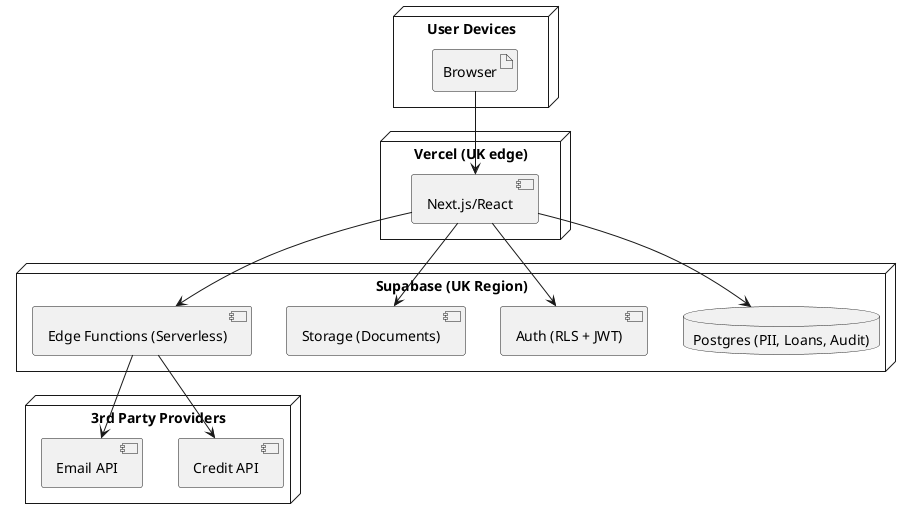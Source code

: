 @startuml Deployment
node "User Devices" {
  artifact "Browser" as Browser
}

node "Vercel (UK edge)" {
  component "Next.js/React" as FE
}

node "Supabase (UK Region)" {
  database "Postgres (PII, Loans, Audit)" as DB
  component "Auth (RLS + JWT)" as AUTH
  component "Storage (Documents)" as STOR
  component "Edge Functions (Serverless)" as EDGE
}

node "3rd Party Providers" {
  component "Credit API" as CREDIT
  component "Email API" as EMAIL
}

Browser --> FE
FE --> AUTH
FE --> DB
FE --> STOR
FE --> EDGE
EDGE --> CREDIT
EDGE --> EMAIL
@enduml
